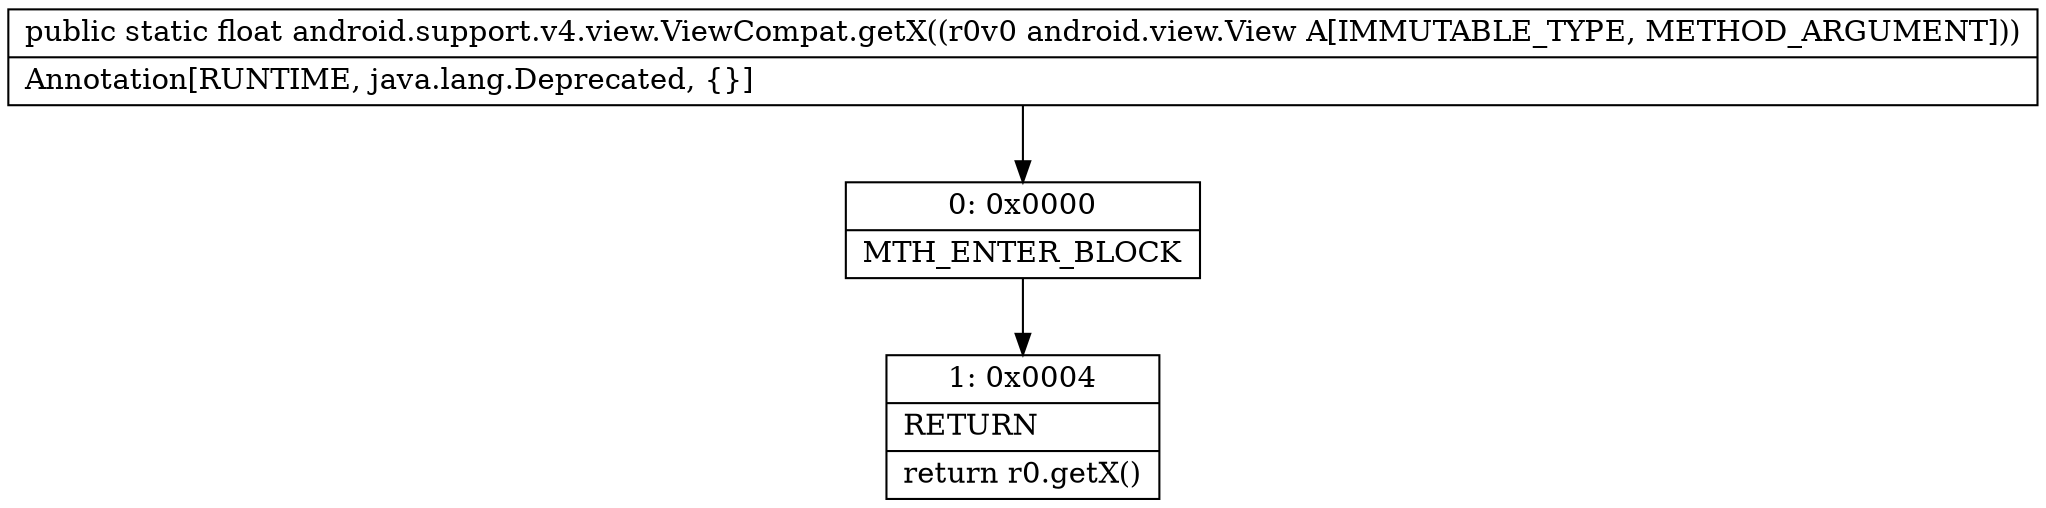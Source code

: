 digraph "CFG forandroid.support.v4.view.ViewCompat.getX(Landroid\/view\/View;)F" {
Node_0 [shape=record,label="{0\:\ 0x0000|MTH_ENTER_BLOCK\l}"];
Node_1 [shape=record,label="{1\:\ 0x0004|RETURN\l|return r0.getX()\l}"];
MethodNode[shape=record,label="{public static float android.support.v4.view.ViewCompat.getX((r0v0 android.view.View A[IMMUTABLE_TYPE, METHOD_ARGUMENT]))  | Annotation[RUNTIME, java.lang.Deprecated, \{\}]\l}"];
MethodNode -> Node_0;
Node_0 -> Node_1;
}

